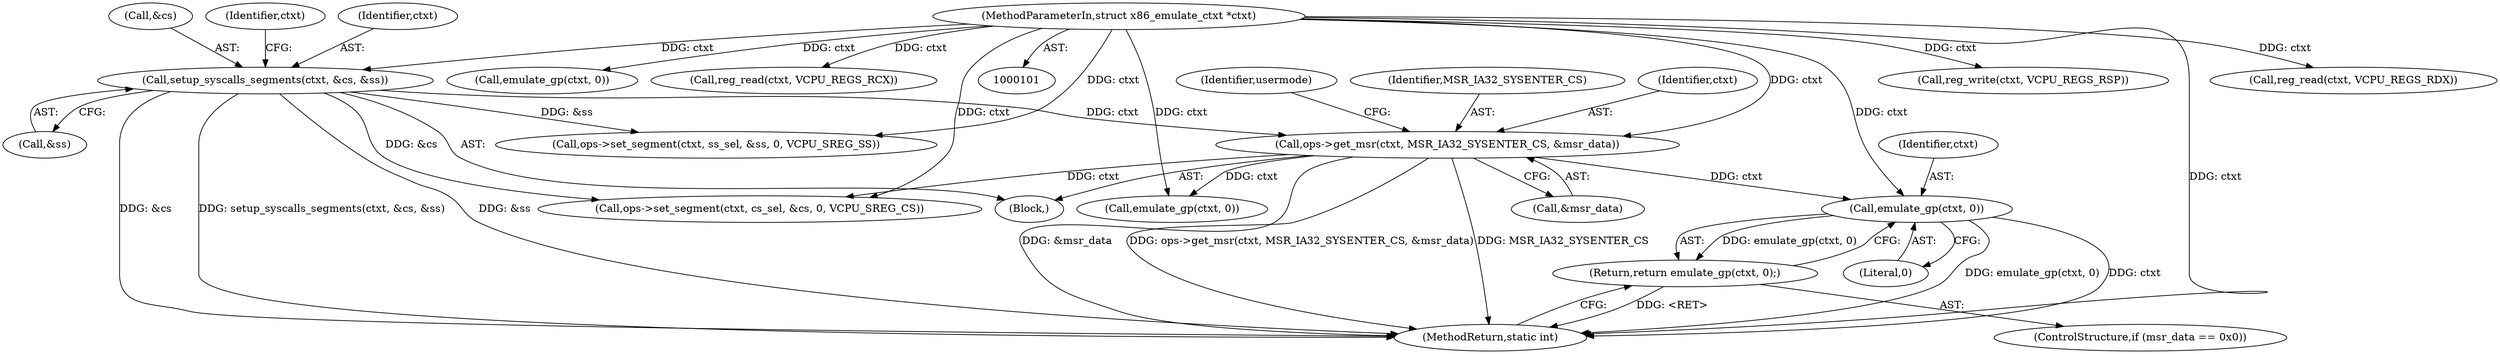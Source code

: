 digraph "0_linux_234f3ce485d54017f15cf5e0699cff4100121601_6@pointer" {
"1000216" [label="(Call,emulate_gp(ctxt, 0))"];
"1000169" [label="(Call,ops->get_msr(ctxt, MSR_IA32_SYSENTER_CS, &msr_data))"];
"1000138" [label="(Call,setup_syscalls_segments(ctxt, &cs, &ss))"];
"1000102" [label="(MethodParameterIn,struct x86_emulate_ctxt *ctxt)"];
"1000215" [label="(Return,return emulate_gp(ctxt, 0);)"];
"1000192" [label="(Call,emulate_gp(ctxt, 0))"];
"1000169" [label="(Call,ops->get_msr(ctxt, MSR_IA32_SYSENTER_CS, &msr_data))"];
"1000172" [label="(Call,&msr_data)"];
"1000264" [label="(Call,reg_write(ctxt, VCPU_REGS_RSP))"];
"1000175" [label="(Identifier,usermode)"];
"1000211" [label="(ControlStructure,if (msr_data == 0x0))"];
"1000142" [label="(Call,&ss)"];
"1000138" [label="(Call,setup_syscalls_segments(ctxt, &cs, &ss))"];
"1000171" [label="(Identifier,MSR_IA32_SYSENTER_CS)"];
"1000216" [label="(Call,emulate_gp(ctxt, 0))"];
"1000102" [label="(MethodParameterIn,struct x86_emulate_ctxt *ctxt)"];
"1000241" [label="(Call,ops->set_segment(ctxt, cs_sel, &cs, 0, VCPU_SREG_CS))"];
"1000140" [label="(Call,&cs)"];
"1000259" [label="(Call,reg_read(ctxt, VCPU_REGS_RDX))"];
"1000135" [label="(Call,emulate_gp(ctxt, 0))"];
"1000103" [label="(Block,)"];
"1000170" [label="(Identifier,ctxt)"];
"1000272" [label="(MethodReturn,static int)"];
"1000217" [label="(Identifier,ctxt)"];
"1000148" [label="(Identifier,ctxt)"];
"1000139" [label="(Identifier,ctxt)"];
"1000267" [label="(Call,reg_read(ctxt, VCPU_REGS_RCX))"];
"1000248" [label="(Call,ops->set_segment(ctxt, ss_sel, &ss, 0, VCPU_SREG_SS))"];
"1000215" [label="(Return,return emulate_gp(ctxt, 0);)"];
"1000218" [label="(Literal,0)"];
"1000216" -> "1000215"  [label="AST: "];
"1000216" -> "1000218"  [label="CFG: "];
"1000217" -> "1000216"  [label="AST: "];
"1000218" -> "1000216"  [label="AST: "];
"1000215" -> "1000216"  [label="CFG: "];
"1000216" -> "1000272"  [label="DDG: emulate_gp(ctxt, 0)"];
"1000216" -> "1000272"  [label="DDG: ctxt"];
"1000216" -> "1000215"  [label="DDG: emulate_gp(ctxt, 0)"];
"1000169" -> "1000216"  [label="DDG: ctxt"];
"1000102" -> "1000216"  [label="DDG: ctxt"];
"1000169" -> "1000103"  [label="AST: "];
"1000169" -> "1000172"  [label="CFG: "];
"1000170" -> "1000169"  [label="AST: "];
"1000171" -> "1000169"  [label="AST: "];
"1000172" -> "1000169"  [label="AST: "];
"1000175" -> "1000169"  [label="CFG: "];
"1000169" -> "1000272"  [label="DDG: &msr_data"];
"1000169" -> "1000272"  [label="DDG: ops->get_msr(ctxt, MSR_IA32_SYSENTER_CS, &msr_data)"];
"1000169" -> "1000272"  [label="DDG: MSR_IA32_SYSENTER_CS"];
"1000138" -> "1000169"  [label="DDG: ctxt"];
"1000102" -> "1000169"  [label="DDG: ctxt"];
"1000169" -> "1000192"  [label="DDG: ctxt"];
"1000169" -> "1000241"  [label="DDG: ctxt"];
"1000138" -> "1000103"  [label="AST: "];
"1000138" -> "1000142"  [label="CFG: "];
"1000139" -> "1000138"  [label="AST: "];
"1000140" -> "1000138"  [label="AST: "];
"1000142" -> "1000138"  [label="AST: "];
"1000148" -> "1000138"  [label="CFG: "];
"1000138" -> "1000272"  [label="DDG: &ss"];
"1000138" -> "1000272"  [label="DDG: &cs"];
"1000138" -> "1000272"  [label="DDG: setup_syscalls_segments(ctxt, &cs, &ss)"];
"1000102" -> "1000138"  [label="DDG: ctxt"];
"1000138" -> "1000241"  [label="DDG: &cs"];
"1000138" -> "1000248"  [label="DDG: &ss"];
"1000102" -> "1000101"  [label="AST: "];
"1000102" -> "1000272"  [label="DDG: ctxt"];
"1000102" -> "1000135"  [label="DDG: ctxt"];
"1000102" -> "1000192"  [label="DDG: ctxt"];
"1000102" -> "1000241"  [label="DDG: ctxt"];
"1000102" -> "1000248"  [label="DDG: ctxt"];
"1000102" -> "1000259"  [label="DDG: ctxt"];
"1000102" -> "1000264"  [label="DDG: ctxt"];
"1000102" -> "1000267"  [label="DDG: ctxt"];
"1000215" -> "1000211"  [label="AST: "];
"1000272" -> "1000215"  [label="CFG: "];
"1000215" -> "1000272"  [label="DDG: <RET>"];
}
